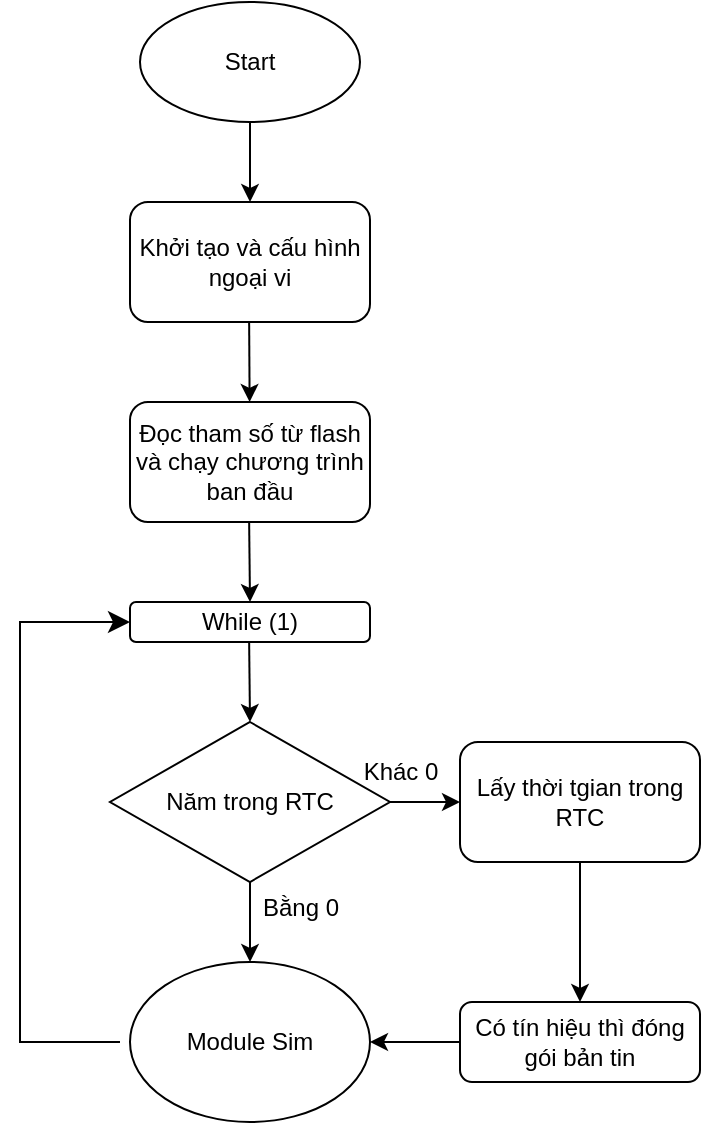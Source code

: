 <mxfile version="21.3.2" type="device">
  <diagram name="Trang-1" id="80TVdlzELggj1bKoL6tR">
    <mxGraphModel dx="770" dy="483" grid="1" gridSize="10" guides="1" tooltips="1" connect="1" arrows="1" fold="1" page="1" pageScale="1" pageWidth="827" pageHeight="1169" math="0" shadow="0">
      <root>
        <mxCell id="0" />
        <mxCell id="1" parent="0" />
        <mxCell id="v5LWJq6VgEQyZt_T4IiQ-2" value="Start" style="ellipse;whiteSpace=wrap;html=1;" vertex="1" parent="1">
          <mxGeometry x="340" y="30" width="110" height="60" as="geometry" />
        </mxCell>
        <mxCell id="v5LWJq6VgEQyZt_T4IiQ-3" value="" style="edgeStyle=none;orthogonalLoop=1;jettySize=auto;html=1;rounded=0;exitX=0.5;exitY=1;exitDx=0;exitDy=0;" edge="1" parent="1" source="v5LWJq6VgEQyZt_T4IiQ-2">
          <mxGeometry width="100" relative="1" as="geometry">
            <mxPoint x="360" y="170" as="sourcePoint" />
            <mxPoint x="395" y="130" as="targetPoint" />
            <Array as="points" />
          </mxGeometry>
        </mxCell>
        <mxCell id="v5LWJq6VgEQyZt_T4IiQ-4" value="Khởi tạo và cấu hình ngoại vi" style="rounded=1;whiteSpace=wrap;html=1;" vertex="1" parent="1">
          <mxGeometry x="335" y="130" width="120" height="60" as="geometry" />
        </mxCell>
        <mxCell id="v5LWJq6VgEQyZt_T4IiQ-6" value="" style="edgeStyle=none;orthogonalLoop=1;jettySize=auto;html=1;rounded=0;exitX=0.5;exitY=1;exitDx=0;exitDy=0;" edge="1" parent="1" source="v5LWJq6VgEQyZt_T4IiQ-8">
          <mxGeometry width="100" relative="1" as="geometry">
            <mxPoint x="394.57" y="190" as="sourcePoint" />
            <mxPoint x="394.57" y="230" as="targetPoint" />
            <Array as="points" />
          </mxGeometry>
        </mxCell>
        <mxCell id="v5LWJq6VgEQyZt_T4IiQ-7" value="While (1)" style="rounded=1;whiteSpace=wrap;html=1;" vertex="1" parent="1">
          <mxGeometry x="335" y="330" width="120" height="20" as="geometry" />
        </mxCell>
        <mxCell id="v5LWJq6VgEQyZt_T4IiQ-9" value="" style="edgeStyle=none;orthogonalLoop=1;jettySize=auto;html=1;rounded=0;exitX=0.5;exitY=1;exitDx=0;exitDy=0;" edge="1" parent="1" target="v5LWJq6VgEQyZt_T4IiQ-8">
          <mxGeometry width="100" relative="1" as="geometry">
            <mxPoint x="394.57" y="190" as="sourcePoint" />
            <mxPoint x="394.57" y="230" as="targetPoint" />
            <Array as="points" />
          </mxGeometry>
        </mxCell>
        <mxCell id="v5LWJq6VgEQyZt_T4IiQ-8" value="Đọc tham số từ flash và chạy chương trình ban đầu" style="rounded=1;whiteSpace=wrap;html=1;" vertex="1" parent="1">
          <mxGeometry x="335" y="230" width="120" height="60" as="geometry" />
        </mxCell>
        <mxCell id="v5LWJq6VgEQyZt_T4IiQ-10" value="" style="edgeStyle=none;orthogonalLoop=1;jettySize=auto;html=1;rounded=0;exitX=0.5;exitY=1;exitDx=0;exitDy=0;" edge="1" parent="1">
          <mxGeometry width="100" relative="1" as="geometry">
            <mxPoint x="394.57" y="290" as="sourcePoint" />
            <mxPoint x="395" y="330" as="targetPoint" />
            <Array as="points" />
          </mxGeometry>
        </mxCell>
        <mxCell id="v5LWJq6VgEQyZt_T4IiQ-11" value="Năm trong RTC" style="rhombus;whiteSpace=wrap;html=1;" vertex="1" parent="1">
          <mxGeometry x="325" y="390" width="140" height="80" as="geometry" />
        </mxCell>
        <mxCell id="v5LWJq6VgEQyZt_T4IiQ-13" value="" style="edgeStyle=none;orthogonalLoop=1;jettySize=auto;html=1;rounded=0;exitX=0.5;exitY=1;exitDx=0;exitDy=0;" edge="1" parent="1">
          <mxGeometry width="100" relative="1" as="geometry">
            <mxPoint x="394.57" y="350" as="sourcePoint" />
            <mxPoint x="395" y="390" as="targetPoint" />
            <Array as="points" />
          </mxGeometry>
        </mxCell>
        <mxCell id="v5LWJq6VgEQyZt_T4IiQ-14" value="Lấy thời tgian trong RTC" style="rounded=1;whiteSpace=wrap;html=1;" vertex="1" parent="1">
          <mxGeometry x="500" y="400" width="120" height="60" as="geometry" />
        </mxCell>
        <mxCell id="v5LWJq6VgEQyZt_T4IiQ-15" value="" style="edgeStyle=none;orthogonalLoop=1;jettySize=auto;html=1;rounded=0;exitX=1;exitY=0.5;exitDx=0;exitDy=0;entryX=0;entryY=0.5;entryDx=0;entryDy=0;" edge="1" parent="1" source="v5LWJq6VgEQyZt_T4IiQ-11" target="v5LWJq6VgEQyZt_T4IiQ-14">
          <mxGeometry width="100" relative="1" as="geometry">
            <mxPoint x="440" y="490" as="sourcePoint" />
            <mxPoint x="540" y="490" as="targetPoint" />
            <Array as="points" />
          </mxGeometry>
        </mxCell>
        <mxCell id="v5LWJq6VgEQyZt_T4IiQ-18" value="Module Sim" style="ellipse;whiteSpace=wrap;html=1;" vertex="1" parent="1">
          <mxGeometry x="335" y="510" width="120" height="80" as="geometry" />
        </mxCell>
        <mxCell id="v5LWJq6VgEQyZt_T4IiQ-19" value="" style="edgeStyle=none;orthogonalLoop=1;jettySize=auto;html=1;rounded=0;exitX=0.5;exitY=1;exitDx=0;exitDy=0;entryX=0.5;entryY=0;entryDx=0;entryDy=0;" edge="1" parent="1" source="v5LWJq6VgEQyZt_T4IiQ-11" target="v5LWJq6VgEQyZt_T4IiQ-18">
          <mxGeometry width="100" relative="1" as="geometry">
            <mxPoint x="480" y="550" as="sourcePoint" />
            <mxPoint x="580" y="550" as="targetPoint" />
            <Array as="points" />
          </mxGeometry>
        </mxCell>
        <mxCell id="v5LWJq6VgEQyZt_T4IiQ-21" value="" style="edgeStyle=segmentEdgeStyle;endArrow=classic;html=1;curved=0;rounded=0;endSize=8;startSize=8;sourcePerimeterSpacing=0;targetPerimeterSpacing=0;entryX=0;entryY=0.5;entryDx=0;entryDy=0;" edge="1" parent="1" target="v5LWJq6VgEQyZt_T4IiQ-7">
          <mxGeometry width="100" relative="1" as="geometry">
            <mxPoint x="330" y="550" as="sourcePoint" />
            <mxPoint x="230" y="410" as="targetPoint" />
            <Array as="points">
              <mxPoint x="280" y="550" />
              <mxPoint x="280" y="340" />
            </Array>
          </mxGeometry>
        </mxCell>
        <mxCell id="v5LWJq6VgEQyZt_T4IiQ-22" value="Khác 0" style="text;html=1;align=center;verticalAlign=middle;resizable=0;points=[];autosize=1;strokeColor=none;fillColor=none;" vertex="1" parent="1">
          <mxGeometry x="440" y="400" width="60" height="30" as="geometry" />
        </mxCell>
        <mxCell id="v5LWJq6VgEQyZt_T4IiQ-23" value="Bằng 0" style="text;html=1;align=center;verticalAlign=middle;resizable=0;points=[];autosize=1;strokeColor=none;fillColor=none;" vertex="1" parent="1">
          <mxGeometry x="390" y="468" width="60" height="30" as="geometry" />
        </mxCell>
        <mxCell id="v5LWJq6VgEQyZt_T4IiQ-24" value="Có tín hiệu thì đóng gói bản tin" style="rounded=1;whiteSpace=wrap;html=1;" vertex="1" parent="1">
          <mxGeometry x="500" y="530" width="120" height="40" as="geometry" />
        </mxCell>
        <mxCell id="v5LWJq6VgEQyZt_T4IiQ-25" value="" style="edgeStyle=none;orthogonalLoop=1;jettySize=auto;html=1;rounded=0;exitX=0;exitY=0.5;exitDx=0;exitDy=0;" edge="1" parent="1" source="v5LWJq6VgEQyZt_T4IiQ-24" target="v5LWJq6VgEQyZt_T4IiQ-18">
          <mxGeometry width="100" relative="1" as="geometry">
            <mxPoint x="450" y="620" as="sourcePoint" />
            <mxPoint x="550" y="620" as="targetPoint" />
            <Array as="points" />
          </mxGeometry>
        </mxCell>
        <mxCell id="v5LWJq6VgEQyZt_T4IiQ-26" value="" style="edgeStyle=none;orthogonalLoop=1;jettySize=auto;html=1;rounded=0;exitX=0.5;exitY=1;exitDx=0;exitDy=0;entryX=0.5;entryY=0;entryDx=0;entryDy=0;" edge="1" parent="1" source="v5LWJq6VgEQyZt_T4IiQ-14" target="v5LWJq6VgEQyZt_T4IiQ-24">
          <mxGeometry width="100" relative="1" as="geometry">
            <mxPoint x="480" y="500" as="sourcePoint" />
            <mxPoint x="580" y="500" as="targetPoint" />
            <Array as="points" />
          </mxGeometry>
        </mxCell>
      </root>
    </mxGraphModel>
  </diagram>
</mxfile>
